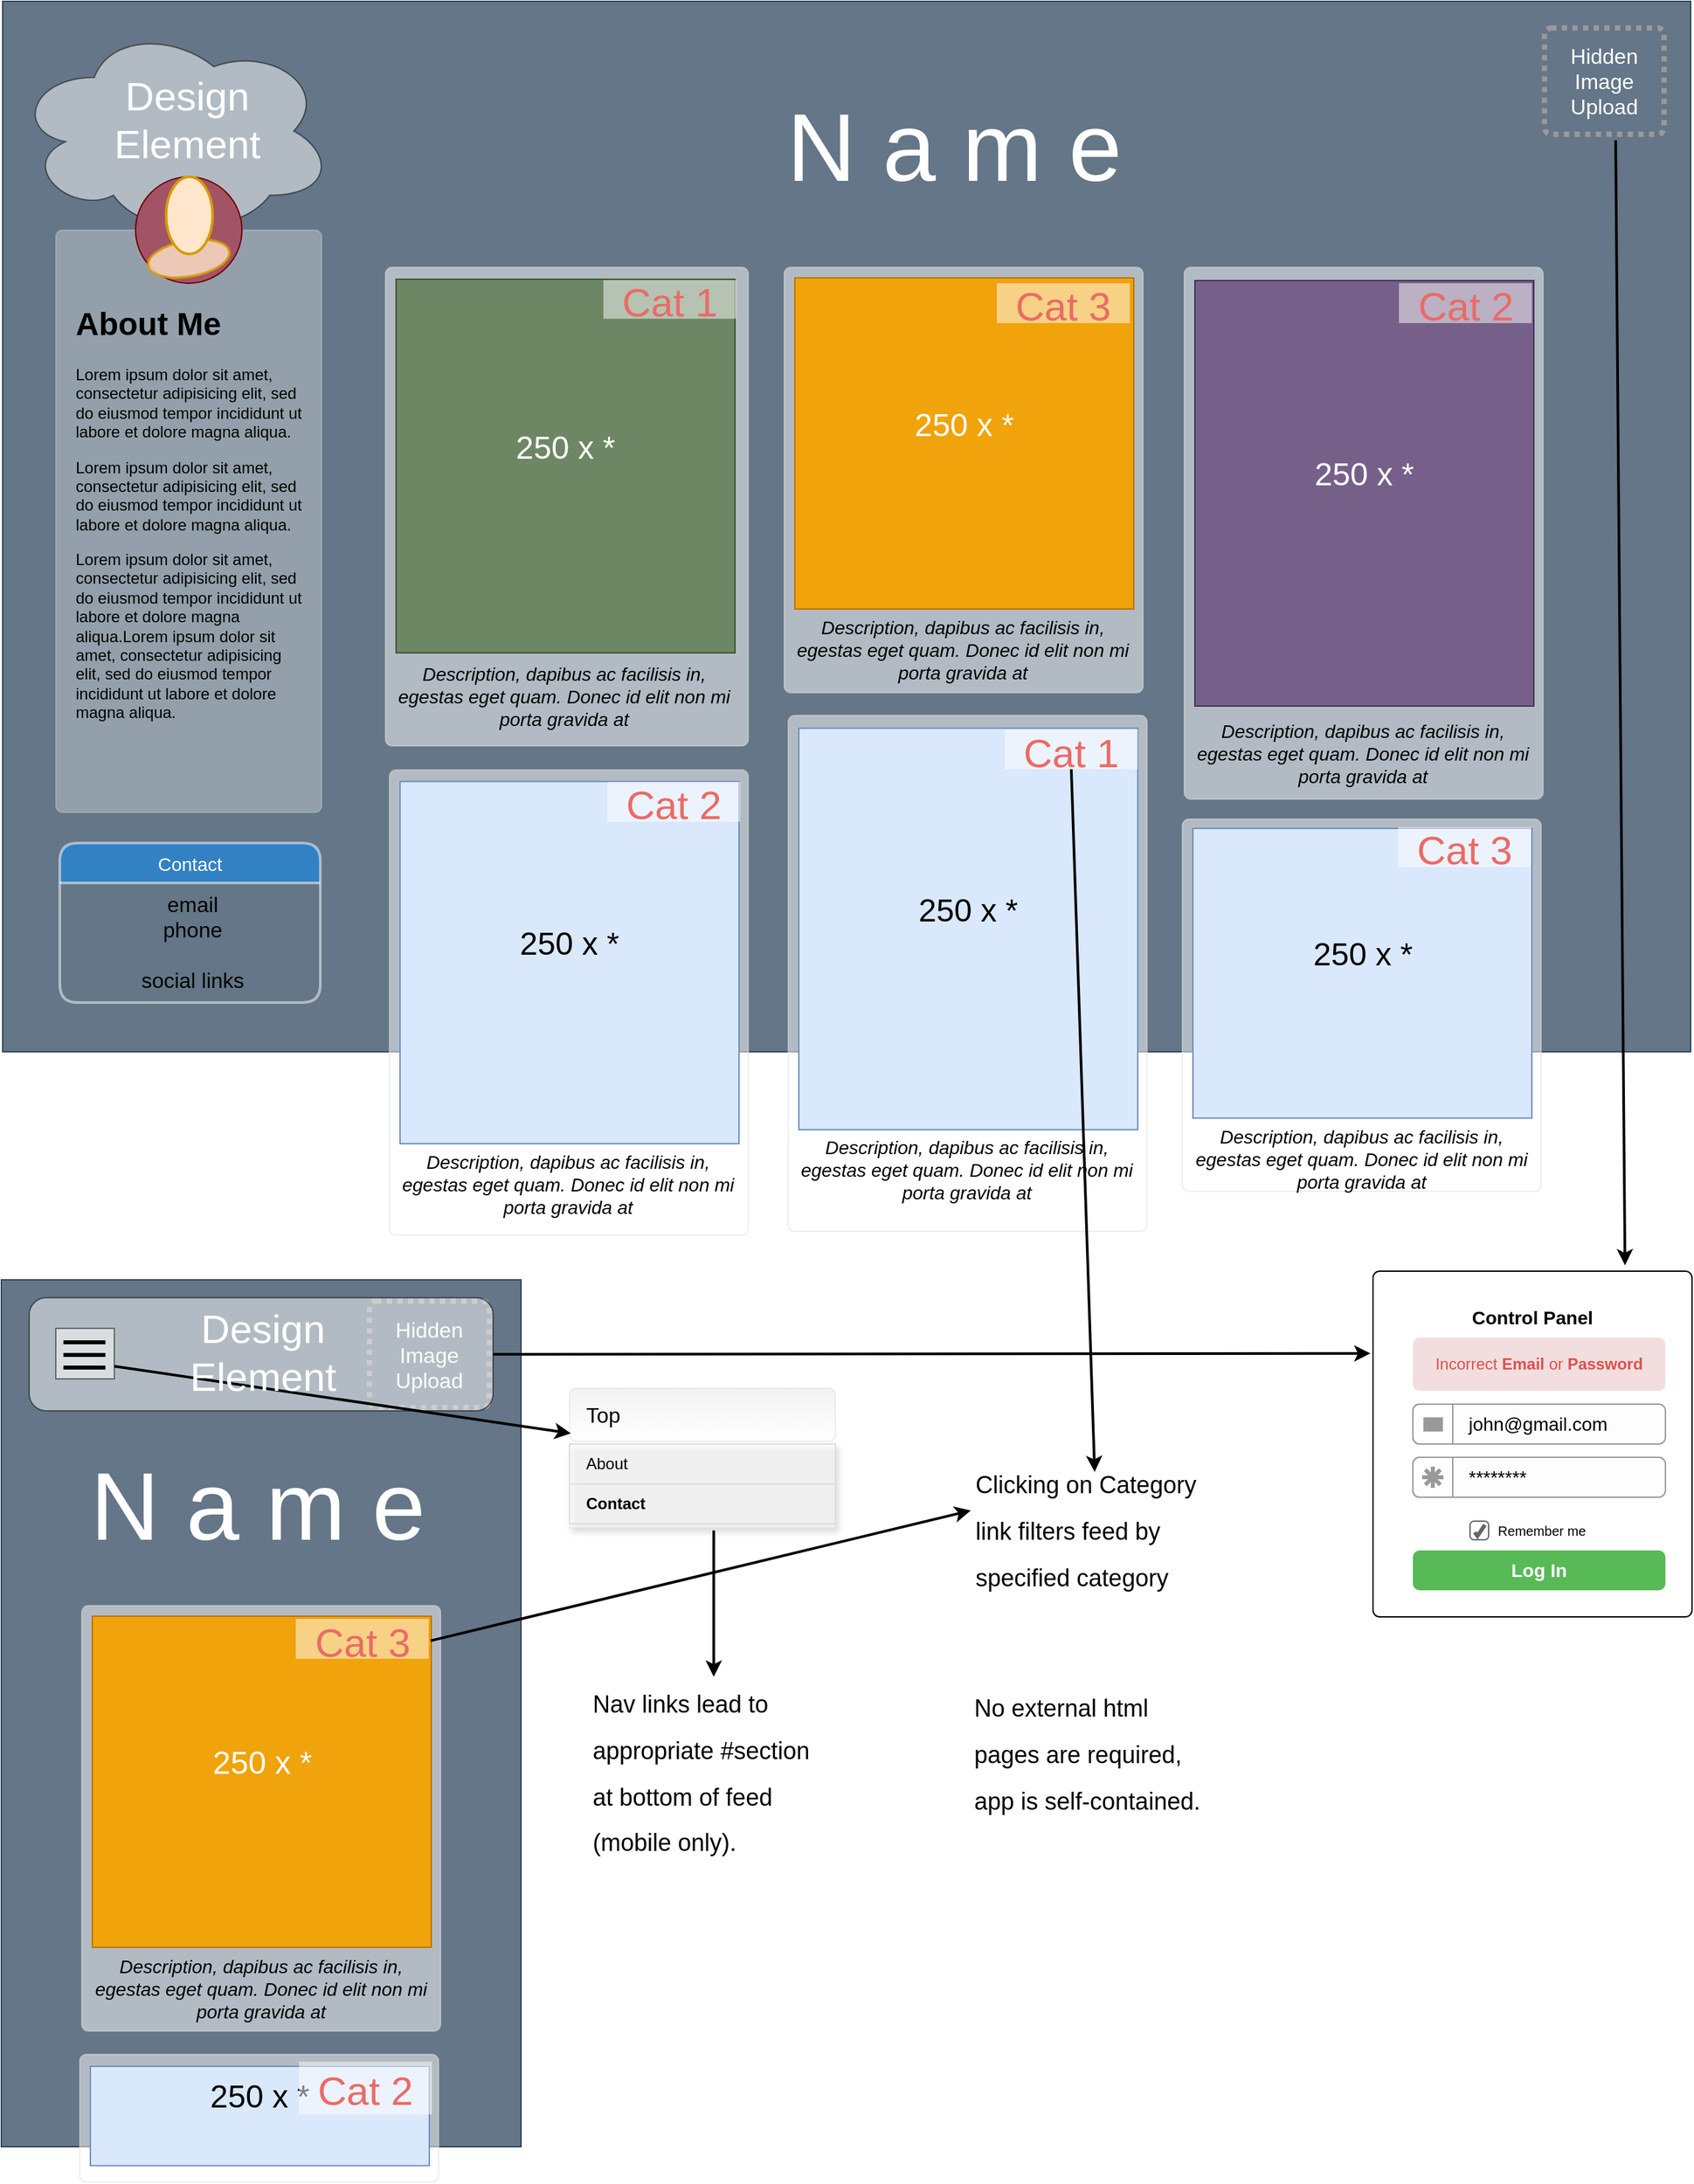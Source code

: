 <mxfile version="10.6.6" type="device"><diagram name="Page-1" id="c9db0220-8083-56f3-ca83-edcdcd058819"><mxGraphModel dx="1397" dy="797" grid="1" gridSize="10" guides="1" tooltips="1" connect="1" arrows="1" fold="1" page="1" pageScale="1.5" pageWidth="850" pageHeight="1100" background="#ffffff" math="0" shadow="0"><root><mxCell id="0" style=";html=1;"/><mxCell id="1" style=";html=1;" parent="0"/><mxCell id="0bXEhqF0ZeWNyYG4K2FG-85" value="" style="rounded=0;whiteSpace=wrap;html=1;fontSize=36;fillColor=#647687;strokeColor=#314354;fontColor=#ffffff;" parent="1" vertex="1"><mxGeometry x="1" width="1270" height="790" as="geometry"/></mxCell><mxCell id="J35dBGkXiUdDDC0WY6hs-10" value="" style="ellipse;shape=cloud;whiteSpace=wrap;html=1;strokeWidth=1;fillColor=#FFFFFF;opacity=50;" vertex="1" parent="1"><mxGeometry x="10" y="17" width="240" height="161" as="geometry"/></mxCell><mxCell id="3d76a8aef4d5c911-51" value="&lt;font color=&quot;#ffffff&quot;&gt;Hidden Image Upload&lt;/font&gt;" style="html=1;shadow=0;dashed=1;shape=mxgraph.bootstrap.rrect;align=center;rSize=5;strokeColor=#999999;fillColor=none;fontColor=#333333;fontSize=16;whiteSpace=wrap;rounded=0;strokeWidth=4;dashPattern=1 1;" parent="1" vertex="1"><mxGeometry x="1161" y="20" width="90" height="80" as="geometry"/></mxCell><mxCell id="3d76a8aef4d5c911-11" value="" style="html=1;shadow=0;dashed=0;shape=mxgraph.bootstrap.rrect;fillColor=#ffffff;rSize=5;strokeColor=#dddddd;rounded=0;fontSize=12;fontColor=#000000;align=center;opacity=50;" parent="1" vertex="1"><mxGeometry x="589" y="200" width="270" height="320" as="geometry"/></mxCell><mxCell id="3d76a8aef4d5c911-14" value="&lt;div style=&quot;text-align: center&quot;&gt;&lt;span&gt;&lt;i&gt;Description, dapibus ac facilisis in, egestas eget quam. Donec id elit non mi porta gravida at&lt;/i&gt;&lt;/span&gt;&lt;/div&gt;" style="html=1;shadow=0;dashed=0;shape=mxgraph.bootstrap.anchor;strokeColor=#dddddd;whiteSpace=wrap;align=left;verticalAlign=top;fontSize=14;whiteSpace=wrap;" parent="3d76a8aef4d5c911-11" vertex="1"><mxGeometry x="7" y="256" width="253" height="48" as="geometry"/></mxCell><mxCell id="3d76a8aef4d5c911-12" value="250 x *&#10;" style="shape=rect;fontSize=24;fillColor=#f0a30a;strokeColor=#BD7000;whiteSpace=wrap;fontColor=#ffffff;" parent="3d76a8aef4d5c911-11" vertex="1"><mxGeometry x="8" y="8" width="255" height="249" as="geometry"/></mxCell><mxCell id="0bXEhqF0ZeWNyYG4K2FG-92" value="&lt;div&gt;&lt;font color=&quot;#ea6b66&quot; style=&quot;font-size: 30px&quot;&gt;Cat 3&lt;/font&gt;&lt;/div&gt;" style="rounded=0;whiteSpace=wrap;html=1;dashed=1;dashPattern=1 1;strokeWidth=4;fontSize=36;opacity=50;strokeColor=none;" parent="3d76a8aef4d5c911-11" vertex="1"><mxGeometry x="160" y="12" width="100" height="30" as="geometry"/></mxCell><mxCell id="0bXEhqF0ZeWNyYG4K2FG-11" value="" style="html=1;shadow=0;dashed=0;shape=mxgraph.bootstrap.rrect;fillColor=#ffffff;rSize=5;strokeColor=#dddddd;rounded=0;fontSize=12;fontColor=#000000;align=center;opacity=50;" parent="1" vertex="1"><mxGeometry x="289" y="200" width="273" height="360" as="geometry"/></mxCell><mxCell id="0bXEhqF0ZeWNyYG4K2FG-12" value="&lt;div style=&quot;text-align: center&quot;&gt;&lt;span&gt;&lt;i&gt;Description, dapibus ac facilisis in, egestas eget quam. Donec id elit non mi porta gravida at&lt;/i&gt;&lt;/span&gt;&lt;/div&gt;" style="html=1;shadow=0;dashed=0;shape=mxgraph.bootstrap.anchor;strokeColor=#dddddd;whiteSpace=wrap;align=left;verticalAlign=top;fontSize=14;whiteSpace=wrap;" parent="0bXEhqF0ZeWNyYG4K2FG-11" vertex="1"><mxGeometry x="7" y="290.71" width="253" height="52.258" as="geometry"/></mxCell><mxCell id="0bXEhqF0ZeWNyYG4K2FG-13" value="250 x *&#10;" style="shape=rect;fontSize=24;fillColor=#6d8764;strokeColor=#3A5431;whiteSpace=wrap;fontColor=#ffffff;" parent="0bXEhqF0ZeWNyYG4K2FG-11" vertex="1"><mxGeometry x="8" y="9" width="255" height="281" as="geometry"/></mxCell><mxCell id="0bXEhqF0ZeWNyYG4K2FG-91" value="&lt;div&gt;&lt;font color=&quot;#ea6b66&quot; style=&quot;font-size: 30px&quot;&gt;Cat 1&lt;/font&gt;&lt;/div&gt;" style="rounded=0;whiteSpace=wrap;html=1;dashed=1;dashPattern=1 1;strokeWidth=4;fontSize=36;opacity=50;strokeColor=none;" parent="0bXEhqF0ZeWNyYG4K2FG-11" vertex="1"><mxGeometry x="164" y="9.677" width="100" height="29.032" as="geometry"/></mxCell><mxCell id="0bXEhqF0ZeWNyYG4K2FG-15" value="" style="html=1;shadow=0;dashed=0;shape=mxgraph.bootstrap.rrect;fillColor=#ffffff;rSize=5;strokeColor=#dddddd;rounded=0;fontSize=12;fontColor=#000000;align=center;opacity=50;" parent="1" vertex="1"><mxGeometry x="890" y="200" width="270" height="400" as="geometry"/></mxCell><mxCell id="0bXEhqF0ZeWNyYG4K2FG-16" value="&lt;div style=&quot;text-align: center&quot;&gt;&lt;span&gt;&lt;i&gt;Description, dapibus ac facilisis in, egestas eget quam. Donec id elit non mi porta gravida at&lt;/i&gt;&lt;/span&gt;&lt;/div&gt;" style="html=1;shadow=0;dashed=0;shape=mxgraph.bootstrap.anchor;strokeColor=#dddddd;whiteSpace=wrap;align=left;verticalAlign=top;fontSize=14;whiteSpace=wrap;" parent="0bXEhqF0ZeWNyYG4K2FG-15" vertex="1"><mxGeometry x="7" y="334" width="253" height="60" as="geometry"/></mxCell><mxCell id="0bXEhqF0ZeWNyYG4K2FG-17" value="250 x *&#10;" style="shape=rect;fontSize=24;fillColor=#76608a;strokeColor=#432D57;whiteSpace=wrap;fontColor=#ffffff;" parent="0bXEhqF0ZeWNyYG4K2FG-15" vertex="1"><mxGeometry x="8" y="10" width="255" height="320" as="geometry"/></mxCell><mxCell id="0bXEhqF0ZeWNyYG4K2FG-94" value="&lt;div&gt;&lt;font color=&quot;#ea6b66&quot; style=&quot;font-size: 30px&quot;&gt;Cat 2&lt;/font&gt;&lt;/div&gt;" style="rounded=0;whiteSpace=wrap;html=1;dashed=1;dashPattern=1 1;strokeWidth=4;fontSize=36;opacity=50;strokeColor=none;" parent="0bXEhqF0ZeWNyYG4K2FG-15" vertex="1"><mxGeometry x="161.5" y="12" width="100" height="30" as="geometry"/></mxCell><mxCell id="3d76a8aef4d5c911-56" value="&lt;div style=&quot;text-align: center&quot;&gt;&lt;span style=&quot;font-size: 72px&quot;&gt;&lt;font color=&quot;#ffffff&quot;&gt;N a m e&lt;/font&gt;&lt;/span&gt;&lt;/div&gt;" style="html=1;shadow=0;dashed=0;shape=mxgraph.bootstrap.anchor;fontSize=26;align=left;whiteSpace=wrap;" parent="1" vertex="1"><mxGeometry x="589" y="60" width="305" height="100" as="geometry"/></mxCell><mxCell id="0bXEhqF0ZeWNyYG4K2FG-31" value="Control Panel" style="html=1;shadow=0;dashed=0;shape=mxgraph.bootstrap.rrect;fillColor=#ffffff;align=center;rSize=5;strokeColor=#000000;verticalAlign=top;spacingTop=20;fontSize=14;fontStyle=1;whiteSpace=wrap;" parent="1" vertex="1"><mxGeometry x="1032" y="955" width="240" height="260" as="geometry"/></mxCell><mxCell id="0bXEhqF0ZeWNyYG4K2FG-32" value="&lt;table cellpadding=&quot;0&quot; cellspacing=&quot;0&quot; style=&quot;width:100%;height:100%;&quot;&gt;&lt;tr&gt;&lt;td align=&quot;center&quot; valign=&quot;middle&quot; width=&quot;50%&quot;&gt;Incorrect &lt;b&gt;Email&lt;/b&gt; or &lt;b&gt;Password&lt;/b&gt;&lt;/td&gt;&lt;/tr&gt;&lt;/table&gt;" style="html=1;shadow=0;dashed=0;shape=mxgraph.bootstrap.rrect;rSize=5;strokeColor=none;fillColor=#F2DEDF;fontColor=#DB524C;overflow=fill;whiteSpace=wrap;resizeWidth=1;" parent="0bXEhqF0ZeWNyYG4K2FG-31" vertex="1"><mxGeometry width="190" height="40" relative="1" as="geometry"><mxPoint x="30" y="50" as="offset"/></mxGeometry></mxCell><mxCell id="0bXEhqF0ZeWNyYG4K2FG-33" value="john@gmail.com" style="html=1;shadow=0;dashed=0;shape=mxgraph.bootstrap.rrect;rSize=5;strokeColor=#999999;fillColor=#fdfdfd;fontSize=14;align=left;spacingLeft=40;whiteSpace=wrap;resizeWidth=1;" parent="0bXEhqF0ZeWNyYG4K2FG-31" vertex="1"><mxGeometry width="190" height="30" relative="1" as="geometry"><mxPoint x="30" y="100" as="offset"/></mxGeometry></mxCell><mxCell id="0bXEhqF0ZeWNyYG4K2FG-34" value="" style="html=1;shadow=0;dashed=0;shape=mxgraph.bootstrap.leftButton;rSize=5;strokeColor=#999999;fillColor=#ffffff;resizeHeight=1;" parent="0bXEhqF0ZeWNyYG4K2FG-33" vertex="1"><mxGeometry width="30" height="30" relative="1" as="geometry"/></mxCell><mxCell id="0bXEhqF0ZeWNyYG4K2FG-35" value="" style="html=1;shadow=0;dashed=0;shape=mxgraph.bootstrap.mail;strokeColor=#fdfdfd;fillColor=#999999;strokeWidth=1.3;" parent="0bXEhqF0ZeWNyYG4K2FG-34" vertex="1"><mxGeometry x="0.5" y="0.5" width="16" height="12" relative="1" as="geometry"><mxPoint x="-8" y="-6" as="offset"/></mxGeometry></mxCell><mxCell id="0bXEhqF0ZeWNyYG4K2FG-36" value="********" style="html=1;shadow=0;dashed=0;shape=mxgraph.bootstrap.rrect;rSize=5;strokeColor=#999999;fillColor=#fdfdfd;fontSize=14;align=left;spacingLeft=40;whiteSpace=wrap;resizeWidth=1;" parent="0bXEhqF0ZeWNyYG4K2FG-31" vertex="1"><mxGeometry width="190" height="30" relative="1" as="geometry"><mxPoint x="30" y="140" as="offset"/></mxGeometry></mxCell><mxCell id="0bXEhqF0ZeWNyYG4K2FG-37" value="" style="html=1;shadow=0;dashed=0;shape=mxgraph.bootstrap.leftButton;rSize=5;strokeColor=#999999;fillColor=#ffffff;resizeHeight=1;" parent="0bXEhqF0ZeWNyYG4K2FG-36" vertex="1"><mxGeometry width="30" height="30" relative="1" as="geometry"/></mxCell><mxCell id="0bXEhqF0ZeWNyYG4K2FG-38" value="" style="html=1;shadow=0;dashed=0;shape=mxgraph.bootstrap.password;strokeColor=#999999;strokeWidth=3;" parent="0bXEhqF0ZeWNyYG4K2FG-37" vertex="1"><mxGeometry x="0.5" y="0.5" width="16" height="16" relative="1" as="geometry"><mxPoint x="-8" y="-8" as="offset"/></mxGeometry></mxCell><mxCell id="0bXEhqF0ZeWNyYG4K2FG-39" value="Remember me" style="html=1;shadow=0;dashed=0;shape=mxgraph.bootstrap.checkbox;rSize=3;strokeColor=#666666;fillColor=#ffffff;labelPosition=right;align=left;spacingLeft=5;fontSize=10;" parent="0bXEhqF0ZeWNyYG4K2FG-31" vertex="1"><mxGeometry y="1" width="14" height="14" relative="1" as="geometry"><mxPoint x="73" y="-72" as="offset"/></mxGeometry></mxCell><mxCell id="0bXEhqF0ZeWNyYG4K2FG-40" value="Log In" style="html=1;shadow=0;dashed=0;shape=mxgraph.bootstrap.rrect;rSize=5;strokeColor=none;fillColor=#58B957;fontColor=#ffffff;fontSize=14;fontStyle=1;whiteSpace=wrap;resizeWidth=1;" parent="0bXEhqF0ZeWNyYG4K2FG-31" vertex="1"><mxGeometry y="1" width="190" height="30" relative="1" as="geometry"><mxPoint x="30" y="-50" as="offset"/></mxGeometry></mxCell><mxCell id="0bXEhqF0ZeWNyYG4K2FG-74" value="" style="html=1;shadow=0;dashed=0;shape=mxgraph.bootstrap.rrect;fillColor=#ffffff;rSize=5;strokeColor=#dddddd;rounded=0;fontSize=12;fontColor=#000000;align=center;opacity=50;" parent="1" vertex="1"><mxGeometry x="592" y="537" width="270" height="388" as="geometry"/></mxCell><mxCell id="0bXEhqF0ZeWNyYG4K2FG-75" value="&lt;div style=&quot;text-align: center&quot;&gt;&lt;span&gt;&lt;i&gt;Description, dapibus ac facilisis in, egestas eget quam. Donec id elit non mi porta gravida at&lt;/i&gt;&lt;/span&gt;&lt;/div&gt;" style="html=1;shadow=0;dashed=0;shape=mxgraph.bootstrap.anchor;strokeColor=#dddddd;whiteSpace=wrap;align=left;verticalAlign=top;fontSize=14;whiteSpace=wrap;" parent="0bXEhqF0ZeWNyYG4K2FG-74" vertex="1"><mxGeometry x="7" y="310.4" width="253" height="58.2" as="geometry"/></mxCell><mxCell id="0bXEhqF0ZeWNyYG4K2FG-76" value="250 x *&#10;" style="shape=rect;fontSize=24;fillColor=#dae8fc;strokeColor=#6c8ebf;whiteSpace=wrap;" parent="0bXEhqF0ZeWNyYG4K2FG-74" vertex="1"><mxGeometry x="8" y="9.7" width="255" height="301.912" as="geometry"/></mxCell><mxCell id="0bXEhqF0ZeWNyYG4K2FG-93" value="&lt;div&gt;&lt;font color=&quot;#ea6b66&quot; style=&quot;font-size: 30px&quot;&gt;Cat 1&lt;/font&gt;&lt;/div&gt;" style="rounded=0;whiteSpace=wrap;html=1;dashed=1;dashPattern=1 1;strokeWidth=4;fontSize=36;opacity=50;strokeColor=none;" parent="0bXEhqF0ZeWNyYG4K2FG-74" vertex="1"><mxGeometry x="163" y="10.5" width="100" height="30" as="geometry"/></mxCell><mxCell id="0bXEhqF0ZeWNyYG4K2FG-77" value="" style="html=1;shadow=0;dashed=0;shape=mxgraph.bootstrap.rrect;fillColor=#ffffff;rSize=5;strokeColor=#dddddd;rounded=0;fontSize=12;fontColor=#000000;align=center;opacity=50;" parent="1" vertex="1"><mxGeometry x="292" y="578" width="270" height="350" as="geometry"/></mxCell><mxCell id="0bXEhqF0ZeWNyYG4K2FG-78" value="&lt;div style=&quot;text-align: center&quot;&gt;&lt;span&gt;&lt;i&gt;Description, dapibus ac facilisis in, egestas eget quam. Donec id elit non mi porta gravida at&lt;/i&gt;&lt;/span&gt;&lt;/div&gt;" style="html=1;shadow=0;dashed=0;shape=mxgraph.bootstrap.anchor;strokeColor=#dddddd;whiteSpace=wrap;align=left;verticalAlign=top;fontSize=14;whiteSpace=wrap;" parent="0bXEhqF0ZeWNyYG4K2FG-77" vertex="1"><mxGeometry x="7" y="280" width="253" height="52.5" as="geometry"/></mxCell><mxCell id="0bXEhqF0ZeWNyYG4K2FG-79" value="250 x *&#10;" style="shape=rect;fontSize=24;fillColor=#dae8fc;strokeColor=#6c8ebf;whiteSpace=wrap;" parent="0bXEhqF0ZeWNyYG4K2FG-77" vertex="1"><mxGeometry x="8" y="8.75" width="255" height="272.344" as="geometry"/></mxCell><mxCell id="0bXEhqF0ZeWNyYG4K2FG-80" value="" style="html=1;shadow=0;dashed=0;shape=mxgraph.bootstrap.rrect;fillColor=#ffffff;rSize=5;strokeColor=#dddddd;rounded=0;fontSize=12;fontColor=#000000;align=center;opacity=50;" parent="1" vertex="1"><mxGeometry x="888.5" y="615" width="270" height="280" as="geometry"/></mxCell><mxCell id="0bXEhqF0ZeWNyYG4K2FG-81" value="&lt;div style=&quot;text-align: center&quot;&gt;&lt;span&gt;&lt;i&gt;Description, dapibus ac facilisis in, egestas eget quam. Donec id elit non mi porta gravida at&lt;/i&gt;&lt;/span&gt;&lt;/div&gt;" style="html=1;shadow=0;dashed=0;shape=mxgraph.bootstrap.anchor;strokeColor=#dddddd;whiteSpace=wrap;align=left;verticalAlign=top;fontSize=14;whiteSpace=wrap;" parent="0bXEhqF0ZeWNyYG4K2FG-80" vertex="1"><mxGeometry x="7" y="224" width="253" height="42" as="geometry"/></mxCell><mxCell id="0bXEhqF0ZeWNyYG4K2FG-82" value="250 x *&#10;" style="shape=rect;fontSize=24;fillColor=#dae8fc;strokeColor=#6c8ebf;whiteSpace=wrap;" parent="0bXEhqF0ZeWNyYG4K2FG-80" vertex="1"><mxGeometry x="8" y="7" width="255" height="217.875" as="geometry"/></mxCell><mxCell id="0bXEhqF0ZeWNyYG4K2FG-96" value="&lt;div&gt;&lt;font color=&quot;#ea6b66&quot; style=&quot;font-size: 30px&quot;&gt;Cat 3&lt;/font&gt;&lt;/div&gt;" style="rounded=0;whiteSpace=wrap;html=1;dashed=1;dashPattern=1 1;strokeWidth=4;fontSize=36;opacity=50;strokeColor=none;" parent="0bXEhqF0ZeWNyYG4K2FG-80" vertex="1"><mxGeometry x="162.5" y="6" width="100" height="30" as="geometry"/></mxCell><mxCell id="0bXEhqF0ZeWNyYG4K2FG-86" value="&lt;div style=&quot;text-align: center&quot;&gt;&lt;font style=&quot;font-size: 30px&quot; color=&quot;#ffffff&quot;&gt;Design Element&lt;/font&gt;&lt;/div&gt;" style="html=1;shadow=0;dashed=0;shape=mxgraph.bootstrap.anchor;fontSize=26;align=left;whiteSpace=wrap;" parent="1" vertex="1"><mxGeometry x="36" y="39" width="206" height="100" as="geometry"/></mxCell><mxCell id="0bXEhqF0ZeWNyYG4K2FG-95" value="&lt;div&gt;&lt;font color=&quot;#ea6b66&quot; style=&quot;font-size: 30px&quot;&gt;Cat 2&lt;/font&gt;&lt;/div&gt;" style="rounded=0;whiteSpace=wrap;html=1;dashed=1;dashPattern=1 1;strokeWidth=4;fontSize=36;opacity=50;strokeColor=none;" parent="1" vertex="1"><mxGeometry x="456" y="587" width="100" height="30" as="geometry"/></mxCell><mxCell id="0bXEhqF0ZeWNyYG4K2FG-97" value="" style="rounded=0;whiteSpace=wrap;html=1;fontSize=36;fillColor=#647687;strokeColor=#314354;fontColor=#ffffff;" parent="1" vertex="1"><mxGeometry y="961.5" width="391" height="652" as="geometry"/></mxCell><mxCell id="0bXEhqF0ZeWNyYG4K2FG-99" value="&lt;font color=&quot;#ffffff&quot;&gt;Hidden Image Upload&lt;/font&gt;" style="html=1;shadow=0;dashed=1;shape=mxgraph.bootstrap.rrect;align=center;rSize=5;strokeColor=#999999;fillColor=none;fontColor=#333333;fontSize=16;whiteSpace=wrap;rounded=0;strokeWidth=4;dashPattern=1 1;" parent="1" vertex="1"><mxGeometry x="277" y="977.5" width="90" height="80" as="geometry"/></mxCell><mxCell id="0bXEhqF0ZeWNyYG4K2FG-100" value="" style="html=1;shadow=0;dashed=0;shape=mxgraph.bootstrap.rrect;fillColor=#ffffff;rSize=5;strokeColor=#dddddd;rounded=0;fontSize=12;fontColor=#000000;align=center;opacity=50;" parent="1" vertex="1"><mxGeometry x="60.5" y="1206.5" width="270" height="320" as="geometry"/></mxCell><mxCell id="0bXEhqF0ZeWNyYG4K2FG-101" value="&lt;div style=&quot;text-align: center&quot;&gt;&lt;span&gt;&lt;i&gt;Description, dapibus ac facilisis in, egestas eget quam. Donec id elit non mi porta gravida at&lt;/i&gt;&lt;/span&gt;&lt;/div&gt;" style="html=1;shadow=0;dashed=0;shape=mxgraph.bootstrap.anchor;strokeColor=#dddddd;whiteSpace=wrap;align=left;verticalAlign=top;fontSize=14;whiteSpace=wrap;" parent="0bXEhqF0ZeWNyYG4K2FG-100" vertex="1"><mxGeometry x="7" y="256" width="253" height="48" as="geometry"/></mxCell><mxCell id="0bXEhqF0ZeWNyYG4K2FG-102" value="250 x *&#10;" style="shape=rect;fontSize=24;fillColor=#f0a30a;strokeColor=#BD7000;whiteSpace=wrap;fontColor=#ffffff;" parent="0bXEhqF0ZeWNyYG4K2FG-100" vertex="1"><mxGeometry x="8" y="8" width="255" height="249" as="geometry"/></mxCell><mxCell id="0bXEhqF0ZeWNyYG4K2FG-103" value="&lt;div&gt;&lt;font color=&quot;#ea6b66&quot; style=&quot;font-size: 30px&quot;&gt;Cat 3&lt;/font&gt;&lt;/div&gt;" style="rounded=0;whiteSpace=wrap;html=1;dashed=1;dashPattern=1 1;strokeWidth=4;fontSize=36;opacity=50;strokeColor=none;" parent="0bXEhqF0ZeWNyYG4K2FG-100" vertex="1"><mxGeometry x="161" y="10" width="100" height="30" as="geometry"/></mxCell><mxCell id="0bXEhqF0ZeWNyYG4K2FG-112" value="&lt;div style=&quot;text-align: center&quot;&gt;&lt;span style=&quot;font-size: 72px&quot;&gt;&lt;font color=&quot;#ffffff&quot;&gt;N a m e&lt;/font&gt;&lt;/span&gt;&lt;/div&gt;" style="html=1;shadow=0;dashed=0;shape=mxgraph.bootstrap.anchor;fontSize=26;align=left;whiteSpace=wrap;" parent="1" vertex="1"><mxGeometry x="65" y="1082" width="305" height="100" as="geometry"/></mxCell><mxCell id="0bXEhqF0ZeWNyYG4K2FG-115" value="" style="rounded=1;whiteSpace=wrap;html=1;fontSize=36;opacity=50;" parent="1" vertex="1"><mxGeometry x="21" y="975" width="349" height="85" as="geometry"/></mxCell><mxCell id="0bXEhqF0ZeWNyYG4K2FG-150" value="" style="endArrow=classic;html=1;fontSize=36;exitX=1;exitY=0.5;exitDx=0;exitDy=0;entryX=-0.008;entryY=0.238;entryDx=0;entryDy=0;entryPerimeter=0;strokeWidth=2;" parent="1" source="0bXEhqF0ZeWNyYG4K2FG-115" target="0bXEhqF0ZeWNyYG4K2FG-31" edge="1"><mxGeometry width="50" height="50" relative="1" as="geometry"><mxPoint x="423" y="1042.5" as="sourcePoint"/><mxPoint x="473" y="992.5" as="targetPoint"/></mxGeometry></mxCell><mxCell id="0bXEhqF0ZeWNyYG4K2FG-151" value="" style="endArrow=classic;html=1;fontSize=36;exitX=0.595;exitY=1.056;exitDx=0;exitDy=0;exitPerimeter=0;entryX=0.79;entryY=-0.017;entryDx=0;entryDy=0;entryPerimeter=0;strokeWidth=2;" parent="1" source="3d76a8aef4d5c911-51" target="0bXEhqF0ZeWNyYG4K2FG-31" edge="1"><mxGeometry width="50" height="50" relative="1" as="geometry"><mxPoint x="1291" y="130" as="sourcePoint"/><mxPoint x="1241" y="876.5" as="targetPoint"/></mxGeometry></mxCell><mxCell id="0bXEhqF0ZeWNyYG4K2FG-152" value="Top" style="html=1;shadow=0;dashed=0;shape=mxgraph.bootstrap.rrect;rSize=5;strokeColor=#dddddd;spacingRight=10;fontSize=16;gradientColor=#e4e4e4;gradientDirection=north;spacingLeft=10;align=left;whiteSpace=wrap;dashPattern=1 1;opacity=50;" parent="1" vertex="1"><mxGeometry x="427.5" y="1043" width="200" height="40" as="geometry"/></mxCell><mxCell id="0bXEhqF0ZeWNyYG4K2FG-154" value="" style="html=1;shadow=0;dashed=0;shape=mxgraph.bootstrap.rect;fillColor=#ffffff;strokeColor=#dddddd;spacingLeft=10;shadow=1;align=left;verticalAlign=top;spacingTop=3;perimeter=none;dashPattern=1 1;fontSize=36;opacity=50;" parent="1" vertex="1"><mxGeometry x="427.5" y="1085" width="200" height="63" as="geometry"/></mxCell><mxCell id="0bXEhqF0ZeWNyYG4K2FG-155" value="About" style="html=1;shadow=0;dashed=0;shape=mxgraph.bootstrap.rect;strokeColor=#dddddd;spacingLeft=10;align=left;fillColor=none;perimeter=none;whiteSpace=wrap;resizeWidth=1;" parent="0bXEhqF0ZeWNyYG4K2FG-154" vertex="1"><mxGeometry width="200" height="30" relative="1" as="geometry"/></mxCell><mxCell id="0bXEhqF0ZeWNyYG4K2FG-156" value="Contact" style="html=1;shadow=0;dashed=0;shape=mxgraph.bootstrap.rect;strokeColor=#dddddd;spacingLeft=10;align=left;fontStyle=1;fillColor=none;perimeter=none;whiteSpace=wrap;resizeWidth=1;" parent="0bXEhqF0ZeWNyYG4K2FG-154" vertex="1"><mxGeometry width="200" height="30" relative="1" as="geometry"><mxPoint y="30" as="offset"/></mxGeometry></mxCell><mxCell id="0bXEhqF0ZeWNyYG4K2FG-163" value="" style="html=1;shadow=0;dashed=0;shape=mxgraph.bootstrap.rrect;fillColor=#ffffff;rSize=5;strokeColor=#dddddd;rounded=0;fontSize=12;fontColor=#000000;align=center;opacity=50;" parent="1" vertex="1"><mxGeometry x="59" y="1544" width="270" height="96" as="geometry"/></mxCell><mxCell id="0bXEhqF0ZeWNyYG4K2FG-165" value="250 x *&#10;" style="shape=rect;fontSize=24;fillColor=#dae8fc;strokeColor=#6c8ebf;whiteSpace=wrap;" parent="0bXEhqF0ZeWNyYG4K2FG-163" vertex="1"><mxGeometry x="8" y="9.021" width="255" height="74.7" as="geometry"/></mxCell><mxCell id="0bXEhqF0ZeWNyYG4K2FG-166" value="&lt;div&gt;&lt;font color=&quot;#ea6b66&quot; style=&quot;font-size: 30px&quot;&gt;Cat 2&lt;/font&gt;&lt;/div&gt;" style="rounded=0;whiteSpace=wrap;html=1;dashed=1;dashPattern=1 1;strokeWidth=4;fontSize=36;opacity=50;strokeColor=none;" parent="0bXEhqF0ZeWNyYG4K2FG-163" vertex="1"><mxGeometry x="165" y="5.517" width="100" height="39.724" as="geometry"/></mxCell><mxCell id="0bXEhqF0ZeWNyYG4K2FG-172" value="" style="group" parent="1" vertex="1" connectable="0"><mxGeometry x="41" y="998" width="44" height="38" as="geometry"/></mxCell><mxCell id="0bXEhqF0ZeWNyYG4K2FG-167" value="" style="rounded=0;whiteSpace=wrap;html=1;strokeWidth=1;fontSize=36;opacity=50;" parent="0bXEhqF0ZeWNyYG4K2FG-172" vertex="1"><mxGeometry width="44" height="38" as="geometry"/></mxCell><mxCell id="0bXEhqF0ZeWNyYG4K2FG-168" value="" style="endArrow=none;html=1;fontSize=36;strokeWidth=3;entryX=0.688;entryY=0.283;entryDx=0;entryDy=0;entryPerimeter=0;" parent="0bXEhqF0ZeWNyYG4K2FG-172" edge="1"><mxGeometry width="50" height="50" relative="1" as="geometry"><mxPoint x="5.739" y="10.45" as="sourcePoint"/><mxPoint x="37.304" y="10.45" as="targetPoint"/></mxGeometry></mxCell><mxCell id="0bXEhqF0ZeWNyYG4K2FG-169" value="" style="endArrow=none;html=1;fontSize=36;strokeWidth=3;entryX=0.688;entryY=0.283;entryDx=0;entryDy=0;entryPerimeter=0;" parent="0bXEhqF0ZeWNyYG4K2FG-172" edge="1"><mxGeometry width="50" height="50" relative="1" as="geometry"><mxPoint x="5.739" y="19.95" as="sourcePoint"/><mxPoint x="37.304" y="19.95" as="targetPoint"/></mxGeometry></mxCell><mxCell id="0bXEhqF0ZeWNyYG4K2FG-170" value="" style="endArrow=none;html=1;fontSize=36;strokeWidth=3;entryX=0.688;entryY=0.283;entryDx=0;entryDy=0;entryPerimeter=0;" parent="0bXEhqF0ZeWNyYG4K2FG-172" edge="1"><mxGeometry width="50" height="50" relative="1" as="geometry"><mxPoint x="5.739" y="29.45" as="sourcePoint"/><mxPoint x="37.304" y="29.45" as="targetPoint"/></mxGeometry></mxCell><mxCell id="0bXEhqF0ZeWNyYG4K2FG-173" value="" style="endArrow=classic;html=1;strokeWidth=2;fontSize=36;entryX=0.005;entryY=0.85;entryDx=0;entryDy=0;entryPerimeter=0;exitX=1;exitY=0.75;exitDx=0;exitDy=0;" parent="1" source="0bXEhqF0ZeWNyYG4K2FG-167" target="0bXEhqF0ZeWNyYG4K2FG-152" edge="1"><mxGeometry width="50" height="50" relative="1" as="geometry"><mxPoint x="80" y="1042" as="sourcePoint"/><mxPoint x="130" y="992" as="targetPoint"/></mxGeometry></mxCell><mxCell id="0bXEhqF0ZeWNyYG4K2FG-174" value="" style="endArrow=classic;html=1;strokeWidth=2;fontSize=36;exitX=0.998;exitY=0.074;exitDx=0;exitDy=0;exitPerimeter=0;entryX=-0.014;entryY=0.345;entryDx=0;entryDy=0;entryPerimeter=0;" parent="1" source="0bXEhqF0ZeWNyYG4K2FG-102" edge="1" target="0bXEhqF0ZeWNyYG4K2FG-178"><mxGeometry width="50" height="50" relative="1" as="geometry"><mxPoint x="329" y="1256.5" as="sourcePoint"/><mxPoint x="521" y="1310" as="targetPoint"/></mxGeometry></mxCell><mxCell id="0bXEhqF0ZeWNyYG4K2FG-178" value="&lt;p style=&quot;text-align: left ; line-height: 80%&quot;&gt;&lt;font style=&quot;font-size: 18px&quot;&gt;Clicking on Category link filters feed by specified category&lt;/font&gt;&lt;/p&gt;" style="text;html=1;strokeColor=none;fillColor=none;align=center;verticalAlign=middle;whiteSpace=wrap;rounded=0;fontSize=36;opacity=50;" parent="1" vertex="1"><mxGeometry x="732" y="1106" width="184" height="84" as="geometry"/></mxCell><mxCell id="J35dBGkXiUdDDC0WY6hs-1" value="" style="html=1;shadow=0;dashed=0;shape=mxgraph.bootstrap.rrect;rSize=5;strokeColor=#dddddd;;fillColor=#ffffff;align=left;spacingLeft=10;fontSize=16;whiteSpace=wrap;rounded=0;opacity=30;" vertex="1" parent="1"><mxGeometry x="41" y="172" width="200" height="438" as="geometry"/></mxCell><mxCell id="J35dBGkXiUdDDC0WY6hs-3" value="" style="endArrow=classic;html=1;exitX=0.5;exitY=1;exitDx=0;exitDy=0;strokeWidth=2;" edge="1" parent="1" source="0bXEhqF0ZeWNyYG4K2FG-93" target="0bXEhqF0ZeWNyYG4K2FG-178"><mxGeometry width="50" height="50" relative="1" as="geometry"><mxPoint x="448" y="986.5" as="sourcePoint"/><mxPoint x="498" y="936.5" as="targetPoint"/></mxGeometry></mxCell><mxCell id="J35dBGkXiUdDDC0WY6hs-6" value="" style="ellipse;whiteSpace=wrap;html=1;aspect=fixed;fillColor=#A25466;strokeColor=#6F0000;fontColor=#ffffff;" vertex="1" parent="1"><mxGeometry x="101" y="132" width="80" height="80" as="geometry"/></mxCell><mxCell id="J35dBGkXiUdDDC0WY6hs-8" value="" style="ellipse;whiteSpace=wrap;html=1;fillColor=#ffe6cc;opacity=80;strokeColor=#d79b00;strokeWidth=2;direction=south;rotation=-10;" vertex="1" parent="1"><mxGeometry x="110" y="180" width="62" height="27" as="geometry"/></mxCell><mxCell id="J35dBGkXiUdDDC0WY6hs-7" value="" style="ellipse;whiteSpace=wrap;html=1;fillColor=#ffe6cc;strokeColor=#d79b00;strokeWidth=2;" vertex="1" parent="1"><mxGeometry x="124" y="132" width="35" height="58" as="geometry"/></mxCell><mxCell id="J35dBGkXiUdDDC0WY6hs-9" value="&lt;h1&gt;About Me&lt;/h1&gt;&lt;p&gt;Lorem ipsum dolor sit amet, consectetur adipisicing elit, sed do eiusmod tempor incididunt ut labore et dolore magna aliqua.&lt;/p&gt;&lt;p&gt;&lt;span&gt;Lorem ipsum dolor sit amet, consectetur adipisicing elit, sed do eiusmod tempor incididunt ut labore et dolore magna aliqua.&lt;/span&gt;&lt;br&gt;&lt;/p&gt;&lt;p&gt;Lorem ipsum dolor sit amet, consectetur adipisicing elit, sed do eiusmod tempor incididunt ut labore et dolore magna aliqua.&lt;span&gt;Lorem ipsum dolor sit amet, consectetur adipisicing elit, sed do eiusmod tempor incididunt ut labore et dolore magna aliqua.&lt;/span&gt;&lt;/p&gt;" style="text;html=1;strokeColor=none;fillColor=none;spacing=5;spacingTop=-20;whiteSpace=wrap;overflow=hidden;rounded=0;" vertex="1" parent="1"><mxGeometry x="51" y="223" width="180" height="357" as="geometry"/></mxCell><mxCell id="J35dBGkXiUdDDC0WY6hs-11" value="Contact" style="swimlane;childLayout=stackLayout;horizontal=1;startSize=30;horizontalStack=0;fillColor=#008cff;fontColor=#FFFFFF;rounded=1;fontSize=14;fontStyle=0;strokeWidth=2;resizeParent=0;resizeLast=1;shadow=0;dashed=0;align=center;opacity=50;strokeColor=#FFFFFF;" vertex="1" parent="1"><mxGeometry x="44" y="633" width="196" height="120" as="geometry"/></mxCell><mxCell id="J35dBGkXiUdDDC0WY6hs-12" value="email&#10;phone&#10;&#10;social links&#10;" style="align=center;strokeColor=none;fillColor=none;spacingLeft=4;fontSize=16;verticalAlign=top;resizable=0;rotatable=0;part=1;" vertex="1" parent="J35dBGkXiUdDDC0WY6hs-11"><mxGeometry y="30" width="196" height="90" as="geometry"/></mxCell><mxCell id="J35dBGkXiUdDDC0WY6hs-13" value="&lt;div style=&quot;text-align: center&quot;&gt;&lt;font style=&quot;font-size: 30px&quot; color=&quot;#ffffff&quot;&gt;Design Element&lt;/font&gt;&lt;/div&gt;" style="html=1;shadow=0;dashed=0;shape=mxgraph.bootstrap.anchor;fontSize=26;align=left;whiteSpace=wrap;" vertex="1" parent="1"><mxGeometry x="93" y="966" width="206" height="100" as="geometry"/></mxCell><mxCell id="J35dBGkXiUdDDC0WY6hs-26" value="&lt;p style=&quot;text-align: left ; line-height: 80%&quot;&gt;&lt;font style=&quot;font-size: 18px&quot;&gt;Nav links lead to appropriate #section at bottom of feed (mobile only).&lt;/font&gt;&lt;/p&gt;" style="text;html=1;strokeColor=none;fillColor=none;align=center;verticalAlign=middle;whiteSpace=wrap;rounded=0;fontSize=36;opacity=50;" vertex="1" parent="1"><mxGeometry x="443.5" y="1287.5" width="184" height="84" as="geometry"/></mxCell><mxCell id="J35dBGkXiUdDDC0WY6hs-31" value="" style="endArrow=classic;html=1;strokeWidth=2;" edge="1" parent="1"><mxGeometry width="50" height="50" relative="1" as="geometry"><mxPoint x="536" y="1150" as="sourcePoint"/><mxPoint x="536" y="1260" as="targetPoint"/></mxGeometry></mxCell><mxCell id="J35dBGkXiUdDDC0WY6hs-32" value="&lt;p style=&quot;text-align: left ; line-height: 80%&quot;&gt;&lt;font style=&quot;font-size: 18px&quot;&gt;No external html pages are required, app is self-contained.&lt;/font&gt;&lt;/p&gt;" style="text;html=1;strokeColor=none;fillColor=none;align=center;verticalAlign=middle;whiteSpace=wrap;rounded=0;fontSize=36;opacity=50;" vertex="1" parent="1"><mxGeometry x="730.5" y="1274" width="184" height="84" as="geometry"/></mxCell></root></mxGraphModel></diagram></mxfile>